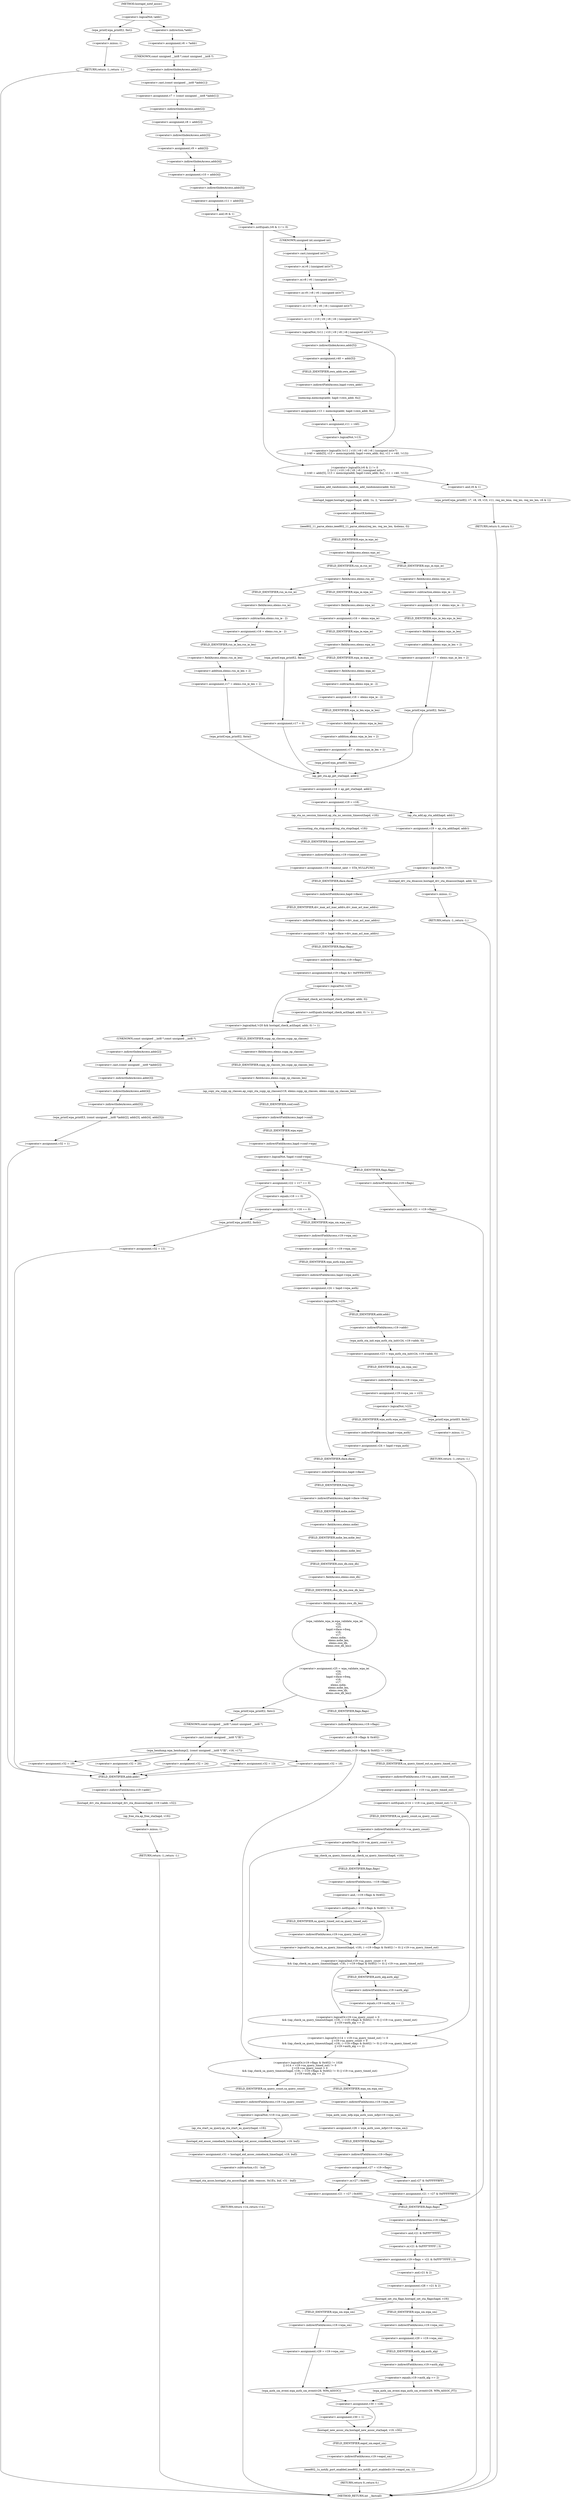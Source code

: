 digraph hostapd_notif_assoc {  
"1000175" [label = "(<operator>.logicalNot,!addr)" ]
"1000178" [label = "(wpa_printf,wpa_printf(2, fmt))" ]
"1000181" [label = "(RETURN,return -1;,return -1;)" ]
"1000182" [label = "(<operator>.minus,-1)" ]
"1000184" [label = "(<operator>.assignment,v6 = *addr)" ]
"1000186" [label = "(<operator>.indirection,*addr)" ]
"1000188" [label = "(<operator>.assignment,v7 = (const unsigned __int8 *)addr[1])" ]
"1000190" [label = "(<operator>.cast,(const unsigned __int8 *)addr[1])" ]
"1000191" [label = "(UNKNOWN,const unsigned __int8 *,const unsigned __int8 *)" ]
"1000192" [label = "(<operator>.indirectIndexAccess,addr[1])" ]
"1000195" [label = "(<operator>.assignment,v8 = addr[2])" ]
"1000197" [label = "(<operator>.indirectIndexAccess,addr[2])" ]
"1000200" [label = "(<operator>.assignment,v9 = addr[3])" ]
"1000202" [label = "(<operator>.indirectIndexAccess,addr[3])" ]
"1000205" [label = "(<operator>.assignment,v10 = addr[4])" ]
"1000207" [label = "(<operator>.indirectIndexAccess,addr[4])" ]
"1000210" [label = "(<operator>.assignment,v11 = addr[5])" ]
"1000212" [label = "(<operator>.indirectIndexAccess,addr[5])" ]
"1000216" [label = "(<operator>.logicalOr,(v6 & 1) != 0\n    || !(v11 | v10 | v9 | v8 | v6 | (unsigned int)v7)\n    || (v40 = addr[5], v13 = memcmp(addr, hapd->own_addr, 6u), v11 = v40, !v13))" ]
"1000217" [label = "(<operator>.notEquals,(v6 & 1) != 0)" ]
"1000218" [label = "(<operator>.and,v6 & 1)" ]
"1000222" [label = "(<operator>.logicalOr,!(v11 | v10 | v9 | v8 | v6 | (unsigned int)v7)\n    || (v40 = addr[5], v13 = memcmp(addr, hapd->own_addr, 6u), v11 = v40, !v13))" ]
"1000223" [label = "(<operator>.logicalNot,!(v11 | v10 | v9 | v8 | v6 | (unsigned int)v7))" ]
"1000224" [label = "(<operator>.or,v11 | v10 | v9 | v8 | v6 | (unsigned int)v7)" ]
"1000226" [label = "(<operator>.or,v10 | v9 | v8 | v6 | (unsigned int)v7)" ]
"1000228" [label = "(<operator>.or,v9 | v8 | v6 | (unsigned int)v7)" ]
"1000230" [label = "(<operator>.or,v8 | v6 | (unsigned int)v7)" ]
"1000232" [label = "(<operator>.or,v6 | (unsigned int)v7)" ]
"1000234" [label = "(<operator>.cast,(unsigned int)v7)" ]
"1000235" [label = "(UNKNOWN,unsigned int,unsigned int)" ]
"1000238" [label = "(<operator>.assignment,v40 = addr[5])" ]
"1000240" [label = "(<operator>.indirectIndexAccess,addr[5])" ]
"1000244" [label = "(<operator>.assignment,v13 = memcmp(addr, hapd->own_addr, 6u))" ]
"1000246" [label = "(memcmp,memcmp(addr, hapd->own_addr, 6u))" ]
"1000248" [label = "(<operator>.indirectFieldAccess,hapd->own_addr)" ]
"1000250" [label = "(FIELD_IDENTIFIER,own_addr,own_addr)" ]
"1000253" [label = "(<operator>.assignment,v11 = v40)" ]
"1000256" [label = "(<operator>.logicalNot,!v13)" ]
"1000259" [label = "(wpa_printf,wpa_printf(2, v7, v8, v9, v10, v11, req_ies_lena, req_ies, req_ies_len, v6 & 1))" ]
"1000269" [label = "(<operator>.and,v6 & 1)" ]
"1000272" [label = "(RETURN,return 0;,return 0;)" ]
"1000274" [label = "(random_add_randomness,random_add_randomness(addr, 6u))" ]
"1000277" [label = "(hostapd_logger,hostapd_logger(hapd, addr, 1u, 2, \"associated\"))" ]
"1000283" [label = "(ieee802_11_parse_elems,ieee802_11_parse_elems(req_ies, req_ies_len, &elems, 0))" ]
"1000286" [label = "(<operator>.addressOf,&elems)" ]
"1000290" [label = "(<operator>.fieldAccess,elems.wps_ie)" ]
"1000292" [label = "(FIELD_IDENTIFIER,wps_ie,wps_ie)" ]
"1000294" [label = "(<operator>.assignment,v16 = elems.wps_ie - 2)" ]
"1000296" [label = "(<operator>.subtraction,elems.wps_ie - 2)" ]
"1000297" [label = "(<operator>.fieldAccess,elems.wps_ie)" ]
"1000299" [label = "(FIELD_IDENTIFIER,wps_ie,wps_ie)" ]
"1000301" [label = "(<operator>.assignment,v17 = elems.wps_ie_len + 2)" ]
"1000303" [label = "(<operator>.addition,elems.wps_ie_len + 2)" ]
"1000304" [label = "(<operator>.fieldAccess,elems.wps_ie_len)" ]
"1000306" [label = "(FIELD_IDENTIFIER,wps_ie_len,wps_ie_len)" ]
"1000308" [label = "(wpa_printf,wpa_printf(2, fmta))" ]
"1000313" [label = "(<operator>.fieldAccess,elems.rsn_ie)" ]
"1000315" [label = "(FIELD_IDENTIFIER,rsn_ie,rsn_ie)" ]
"1000317" [label = "(<operator>.assignment,v16 = elems.rsn_ie - 2)" ]
"1000319" [label = "(<operator>.subtraction,elems.rsn_ie - 2)" ]
"1000320" [label = "(<operator>.fieldAccess,elems.rsn_ie)" ]
"1000322" [label = "(FIELD_IDENTIFIER,rsn_ie,rsn_ie)" ]
"1000324" [label = "(<operator>.assignment,v17 = elems.rsn_ie_len + 2)" ]
"1000326" [label = "(<operator>.addition,elems.rsn_ie_len + 2)" ]
"1000327" [label = "(<operator>.fieldAccess,elems.rsn_ie_len)" ]
"1000329" [label = "(FIELD_IDENTIFIER,rsn_ie_len,rsn_ie_len)" ]
"1000331" [label = "(wpa_printf,wpa_printf(2, fmta))" ]
"1000336" [label = "(<operator>.assignment,v16 = elems.wpa_ie)" ]
"1000338" [label = "(<operator>.fieldAccess,elems.wpa_ie)" ]
"1000340" [label = "(FIELD_IDENTIFIER,wpa_ie,wpa_ie)" ]
"1000342" [label = "(<operator>.fieldAccess,elems.wpa_ie)" ]
"1000344" [label = "(FIELD_IDENTIFIER,wpa_ie,wpa_ie)" ]
"1000346" [label = "(<operator>.assignment,v16 = elems.wpa_ie - 2)" ]
"1000348" [label = "(<operator>.subtraction,elems.wpa_ie - 2)" ]
"1000349" [label = "(<operator>.fieldAccess,elems.wpa_ie)" ]
"1000351" [label = "(FIELD_IDENTIFIER,wpa_ie,wpa_ie)" ]
"1000353" [label = "(<operator>.assignment,v17 = elems.wpa_ie_len + 2)" ]
"1000355" [label = "(<operator>.addition,elems.wpa_ie_len + 2)" ]
"1000356" [label = "(<operator>.fieldAccess,elems.wpa_ie_len)" ]
"1000358" [label = "(FIELD_IDENTIFIER,wpa_ie_len,wpa_ie_len)" ]
"1000360" [label = "(wpa_printf,wpa_printf(2, fmta))" ]
"1000365" [label = "(wpa_printf,wpa_printf(2, fmta))" ]
"1000368" [label = "(<operator>.assignment,v17 = 0)" ]
"1000371" [label = "(<operator>.assignment,v18 = ap_get_sta(hapd, addr))" ]
"1000373" [label = "(ap_get_sta,ap_get_sta(hapd, addr))" ]
"1000376" [label = "(<operator>.assignment,v19 = v18)" ]
"1000382" [label = "(ap_sta_no_session_timeout,ap_sta_no_session_timeout(hapd, v18))" ]
"1000385" [label = "(accounting_sta_stop,accounting_sta_stop(hapd, v19))" ]
"1000388" [label = "(<operator>.assignment,v19->timeout_next = STA_NULLFUNC)" ]
"1000389" [label = "(<operator>.indirectFieldAccess,v19->timeout_next)" ]
"1000391" [label = "(FIELD_IDENTIFIER,timeout_next,timeout_next)" ]
"1000395" [label = "(<operator>.assignment,v19 = ap_sta_add(hapd, addr))" ]
"1000397" [label = "(ap_sta_add,ap_sta_add(hapd, addr))" ]
"1000401" [label = "(<operator>.logicalNot,!v19)" ]
"1000404" [label = "(hostapd_drv_sta_disassoc,hostapd_drv_sta_disassoc(hapd, addr, 5))" ]
"1000408" [label = "(RETURN,return -1;,return -1;)" ]
"1000409" [label = "(<operator>.minus,-1)" ]
"1000411" [label = "(<operator>.assignment,v20 = hapd->iface->drv_max_acl_mac_addrs)" ]
"1000413" [label = "(<operator>.indirectFieldAccess,hapd->iface->drv_max_acl_mac_addrs)" ]
"1000414" [label = "(<operator>.indirectFieldAccess,hapd->iface)" ]
"1000416" [label = "(FIELD_IDENTIFIER,iface,iface)" ]
"1000417" [label = "(FIELD_IDENTIFIER,drv_max_acl_mac_addrs,drv_max_acl_mac_addrs)" ]
"1000418" [label = "(<operators>.assignmentAnd,v19->flags &= 0xFFFECFFF)" ]
"1000419" [label = "(<operator>.indirectFieldAccess,v19->flags)" ]
"1000421" [label = "(FIELD_IDENTIFIER,flags,flags)" ]
"1000424" [label = "(<operator>.logicalAnd,!v20 && hostapd_check_acl(hapd, addr, 0) != 1)" ]
"1000425" [label = "(<operator>.logicalNot,!v20)" ]
"1000427" [label = "(<operator>.notEquals,hostapd_check_acl(hapd, addr, 0) != 1)" ]
"1000428" [label = "(hostapd_check_acl,hostapd_check_acl(hapd, addr, 0))" ]
"1000434" [label = "(wpa_printf,wpa_printf(3, (const unsigned __int8 *)addr[2], addr[3], addr[4], addr[5]))" ]
"1000436" [label = "(<operator>.cast,(const unsigned __int8 *)addr[2])" ]
"1000437" [label = "(UNKNOWN,const unsigned __int8 *,const unsigned __int8 *)" ]
"1000438" [label = "(<operator>.indirectIndexAccess,addr[2])" ]
"1000441" [label = "(<operator>.indirectIndexAccess,addr[3])" ]
"1000444" [label = "(<operator>.indirectIndexAccess,addr[4])" ]
"1000447" [label = "(<operator>.indirectIndexAccess,addr[5])" ]
"1000450" [label = "(<operator>.assignment,v32 = 1)" ]
"1000454" [label = "(hostapd_drv_sta_disassoc,hostapd_drv_sta_disassoc(hapd, v19->addr, v32))" ]
"1000456" [label = "(<operator>.indirectFieldAccess,v19->addr)" ]
"1000458" [label = "(FIELD_IDENTIFIER,addr,addr)" ]
"1000460" [label = "(ap_free_sta,ap_free_sta(hapd, v19))" ]
"1000463" [label = "(RETURN,return -1;,return -1;)" ]
"1000464" [label = "(<operator>.minus,-1)" ]
"1000466" [label = "(ap_copy_sta_supp_op_classes,ap_copy_sta_supp_op_classes(v19, elems.supp_op_classes, elems.supp_op_classes_len))" ]
"1000468" [label = "(<operator>.fieldAccess,elems.supp_op_classes)" ]
"1000470" [label = "(FIELD_IDENTIFIER,supp_op_classes,supp_op_classes)" ]
"1000471" [label = "(<operator>.fieldAccess,elems.supp_op_classes_len)" ]
"1000473" [label = "(FIELD_IDENTIFIER,supp_op_classes_len,supp_op_classes_len)" ]
"1000475" [label = "(<operator>.logicalNot,!hapd->conf->wpa)" ]
"1000476" [label = "(<operator>.indirectFieldAccess,hapd->conf->wpa)" ]
"1000477" [label = "(<operator>.indirectFieldAccess,hapd->conf)" ]
"1000479" [label = "(FIELD_IDENTIFIER,conf,conf)" ]
"1000480" [label = "(FIELD_IDENTIFIER,wpa,wpa)" ]
"1000482" [label = "(<operator>.assignment,v21 = v19->flags)" ]
"1000484" [label = "(<operator>.indirectFieldAccess,v19->flags)" ]
"1000486" [label = "(FIELD_IDENTIFIER,flags,flags)" ]
"1000488" [label = "(<operator>.assignment,v22 = v17 == 0)" ]
"1000490" [label = "(<operator>.equals,v17 == 0)" ]
"1000495" [label = "(<operator>.assignment,v22 = v16 == 0)" ]
"1000497" [label = "(<operator>.equals,v16 == 0)" ]
"1000503" [label = "(wpa_printf,wpa_printf(2, fmtb))" ]
"1000506" [label = "(<operator>.assignment,v32 = 13)" ]
"1000510" [label = "(<operator>.assignment,v23 = v19->wpa_sm)" ]
"1000512" [label = "(<operator>.indirectFieldAccess,v19->wpa_sm)" ]
"1000514" [label = "(FIELD_IDENTIFIER,wpa_sm,wpa_sm)" ]
"1000515" [label = "(<operator>.assignment,v24 = hapd->wpa_auth)" ]
"1000517" [label = "(<operator>.indirectFieldAccess,hapd->wpa_auth)" ]
"1000519" [label = "(FIELD_IDENTIFIER,wpa_auth,wpa_auth)" ]
"1000521" [label = "(<operator>.logicalNot,!v23)" ]
"1000524" [label = "(<operator>.assignment,v23 = wpa_auth_sta_init(v24, v19->addr, 0))" ]
"1000526" [label = "(wpa_auth_sta_init,wpa_auth_sta_init(v24, v19->addr, 0))" ]
"1000528" [label = "(<operator>.indirectFieldAccess,v19->addr)" ]
"1000530" [label = "(FIELD_IDENTIFIER,addr,addr)" ]
"1000532" [label = "(<operator>.assignment,v19->wpa_sm = v23)" ]
"1000533" [label = "(<operator>.indirectFieldAccess,v19->wpa_sm)" ]
"1000535" [label = "(FIELD_IDENTIFIER,wpa_sm,wpa_sm)" ]
"1000538" [label = "(<operator>.logicalNot,!v23)" ]
"1000541" [label = "(wpa_printf,wpa_printf(5, fmtb))" ]
"1000544" [label = "(RETURN,return -1;,return -1;)" ]
"1000545" [label = "(<operator>.minus,-1)" ]
"1000547" [label = "(<operator>.assignment,v24 = hapd->wpa_auth)" ]
"1000549" [label = "(<operator>.indirectFieldAccess,hapd->wpa_auth)" ]
"1000551" [label = "(FIELD_IDENTIFIER,wpa_auth,wpa_auth)" ]
"1000552" [label = "(<operator>.assignment,v25 = wpa_validate_wpa_ie(\n          v24,\n          v23,\n          hapd->iface->freq,\n          v16,\n          v17,\n          elems.mdie,\n          elems.mdie_len,\n          elems.owe_dh,\n          elems.owe_dh_len))" ]
"1000554" [label = "(wpa_validate_wpa_ie,wpa_validate_wpa_ie(\n          v24,\n          v23,\n          hapd->iface->freq,\n          v16,\n          v17,\n          elems.mdie,\n          elems.mdie_len,\n          elems.owe_dh,\n          elems.owe_dh_len))" ]
"1000557" [label = "(<operator>.indirectFieldAccess,hapd->iface->freq)" ]
"1000558" [label = "(<operator>.indirectFieldAccess,hapd->iface)" ]
"1000560" [label = "(FIELD_IDENTIFIER,iface,iface)" ]
"1000561" [label = "(FIELD_IDENTIFIER,freq,freq)" ]
"1000564" [label = "(<operator>.fieldAccess,elems.mdie)" ]
"1000566" [label = "(FIELD_IDENTIFIER,mdie,mdie)" ]
"1000567" [label = "(<operator>.fieldAccess,elems.mdie_len)" ]
"1000569" [label = "(FIELD_IDENTIFIER,mdie_len,mdie_len)" ]
"1000570" [label = "(<operator>.fieldAccess,elems.owe_dh)" ]
"1000572" [label = "(FIELD_IDENTIFIER,owe_dh,owe_dh)" ]
"1000573" [label = "(<operator>.fieldAccess,elems.owe_dh_len)" ]
"1000575" [label = "(FIELD_IDENTIFIER,owe_dh_len,owe_dh_len)" ]
"1000579" [label = "(wpa_printf,wpa_printf(2, fmtc))" ]
"1000582" [label = "(wpa_hexdump,wpa_hexdump(2, (const unsigned __int8 *)\"IE\", v16, v17))" ]
"1000584" [label = "(<operator>.cast,(const unsigned __int8 *)\"IE\")" ]
"1000585" [label = "(UNKNOWN,const unsigned __int8 *,const unsigned __int8 *)" ]
"1000593" [label = "(<operator>.assignment,v32 = 18)" ]
"1000598" [label = "(<operator>.assignment,v32 = 19)" ]
"1000603" [label = "(<operator>.assignment,v32 = 20)" ]
"1000608" [label = "(<operator>.assignment,v32 = 24)" ]
"1000613" [label = "(<operator>.assignment,v32 = 13)" ]
"1000619" [label = "(<operator>.logicalOr,(v19->flags & 0x402) != 1026\n    || (v14 = v19->sa_query_timed_out) != 0\n    || v19->sa_query_count > 0\n    && ((ap_check_sa_query_timeout(hapd, v19), (~v19->flags & 0x402) != 0) || v19->sa_query_timed_out)\n    || v19->auth_alg == 2)" ]
"1000620" [label = "(<operator>.notEquals,(v19->flags & 0x402) != 1026)" ]
"1000621" [label = "(<operator>.and,v19->flags & 0x402)" ]
"1000622" [label = "(<operator>.indirectFieldAccess,v19->flags)" ]
"1000624" [label = "(FIELD_IDENTIFIER,flags,flags)" ]
"1000627" [label = "(<operator>.logicalOr,(v14 = v19->sa_query_timed_out) != 0\n    || v19->sa_query_count > 0\n    && ((ap_check_sa_query_timeout(hapd, v19), (~v19->flags & 0x402) != 0) || v19->sa_query_timed_out)\n    || v19->auth_alg == 2)" ]
"1000628" [label = "(<operator>.notEquals,(v14 = v19->sa_query_timed_out) != 0)" ]
"1000629" [label = "(<operator>.assignment,v14 = v19->sa_query_timed_out)" ]
"1000631" [label = "(<operator>.indirectFieldAccess,v19->sa_query_timed_out)" ]
"1000633" [label = "(FIELD_IDENTIFIER,sa_query_timed_out,sa_query_timed_out)" ]
"1000635" [label = "(<operator>.logicalOr,v19->sa_query_count > 0\n    && ((ap_check_sa_query_timeout(hapd, v19), (~v19->flags & 0x402) != 0) || v19->sa_query_timed_out)\n    || v19->auth_alg == 2)" ]
"1000636" [label = "(<operator>.logicalAnd,v19->sa_query_count > 0\n    && ((ap_check_sa_query_timeout(hapd, v19), (~v19->flags & 0x402) != 0) || v19->sa_query_timed_out))" ]
"1000637" [label = "(<operator>.greaterThan,v19->sa_query_count > 0)" ]
"1000638" [label = "(<operator>.indirectFieldAccess,v19->sa_query_count)" ]
"1000640" [label = "(FIELD_IDENTIFIER,sa_query_count,sa_query_count)" ]
"1000642" [label = "(<operator>.logicalOr,(ap_check_sa_query_timeout(hapd, v19), (~v19->flags & 0x402) != 0) || v19->sa_query_timed_out)" ]
"1000644" [label = "(ap_check_sa_query_timeout,ap_check_sa_query_timeout(hapd, v19))" ]
"1000647" [label = "(<operator>.notEquals,(~v19->flags & 0x402) != 0)" ]
"1000648" [label = "(<operator>.and,~v19->flags & 0x402)" ]
"1000649" [label = "(<operator>.indirectFieldAccess,~v19->flags)" ]
"1000651" [label = "(FIELD_IDENTIFIER,flags,flags)" ]
"1000654" [label = "(<operator>.indirectFieldAccess,v19->sa_query_timed_out)" ]
"1000656" [label = "(FIELD_IDENTIFIER,sa_query_timed_out,sa_query_timed_out)" ]
"1000657" [label = "(<operator>.equals,v19->auth_alg == 2)" ]
"1000658" [label = "(<operator>.indirectFieldAccess,v19->auth_alg)" ]
"1000660" [label = "(FIELD_IDENTIFIER,auth_alg,auth_alg)" ]
"1000663" [label = "(<operator>.assignment,v26 = wpa_auth_uses_mfp(v19->wpa_sm))" ]
"1000665" [label = "(wpa_auth_uses_mfp,wpa_auth_uses_mfp(v19->wpa_sm))" ]
"1000666" [label = "(<operator>.indirectFieldAccess,v19->wpa_sm)" ]
"1000668" [label = "(FIELD_IDENTIFIER,wpa_sm,wpa_sm)" ]
"1000669" [label = "(<operator>.assignment,v27 = v19->flags)" ]
"1000671" [label = "(<operator>.indirectFieldAccess,v19->flags)" ]
"1000673" [label = "(FIELD_IDENTIFIER,flags,flags)" ]
"1000676" [label = "(<operator>.assignment,v21 = v27 | 0x400)" ]
"1000678" [label = "(<operator>.or,v27 | 0x400)" ]
"1000682" [label = "(<operator>.assignment,v21 = v27 & 0xFFFFFBFF)" ]
"1000684" [label = "(<operator>.and,v27 & 0xFFFFFBFF)" ]
"1000688" [label = "(<operator>.assignment,v19->flags = v21 & 0xFFF7FFFF | 3)" ]
"1000689" [label = "(<operator>.indirectFieldAccess,v19->flags)" ]
"1000691" [label = "(FIELD_IDENTIFIER,flags,flags)" ]
"1000692" [label = "(<operator>.or,v21 & 0xFFF7FFFF | 3)" ]
"1000693" [label = "(<operator>.and,v21 & 0xFFF7FFFF)" ]
"1000697" [label = "(<operator>.assignment,v28 = v21 & 2)" ]
"1000699" [label = "(<operator>.and,v21 & 2)" ]
"1000702" [label = "(hostapd_set_sta_flags,hostapd_set_sta_flags(hapd, v19))" ]
"1000708" [label = "(<operator>.assignment,v29 = v19->wpa_sm)" ]
"1000710" [label = "(<operator>.indirectFieldAccess,v19->wpa_sm)" ]
"1000712" [label = "(FIELD_IDENTIFIER,wpa_sm,wpa_sm)" ]
"1000714" [label = "(<operator>.equals,v19->auth_alg == 2)" ]
"1000715" [label = "(<operator>.indirectFieldAccess,v19->auth_alg)" ]
"1000717" [label = "(FIELD_IDENTIFIER,auth_alg,auth_alg)" ]
"1000720" [label = "(wpa_auth_sm_event,wpa_auth_sm_event(v29, WPA_ASSOC_FT))" ]
"1000726" [label = "(<operator>.assignment,v29 = v19->wpa_sm)" ]
"1000728" [label = "(<operator>.indirectFieldAccess,v19->wpa_sm)" ]
"1000730" [label = "(FIELD_IDENTIFIER,wpa_sm,wpa_sm)" ]
"1000731" [label = "(wpa_auth_sm_event,wpa_auth_sm_event(v29, WPA_ASSOC))" ]
"1000735" [label = "(<operator>.assignment,v30 = v28)" ]
"1000740" [label = "(<operator>.assignment,v30 = 1)" ]
"1000743" [label = "(hostapd_new_assoc_sta,hostapd_new_assoc_sta(hapd, v19, v30))" ]
"1000747" [label = "(ieee802_1x_notify_port_enabled,ieee802_1x_notify_port_enabled(v19->eapol_sm, 1))" ]
"1000748" [label = "(<operator>.indirectFieldAccess,v19->eapol_sm)" ]
"1000750" [label = "(FIELD_IDENTIFIER,eapol_sm,eapol_sm)" ]
"1000752" [label = "(RETURN,return 0;,return 0;)" ]
"1000755" [label = "(<operator>.logicalNot,!v19->sa_query_count)" ]
"1000756" [label = "(<operator>.indirectFieldAccess,v19->sa_query_count)" ]
"1000758" [label = "(FIELD_IDENTIFIER,sa_query_count,sa_query_count)" ]
"1000759" [label = "(ap_sta_start_sa_query,ap_sta_start_sa_query(hapd, v19))" ]
"1000762" [label = "(<operator>.assignment,v31 = hostapd_eid_assoc_comeback_time(hapd, v19, buf))" ]
"1000764" [label = "(hostapd_eid_assoc_comeback_time,hostapd_eid_assoc_comeback_time(hapd, v19, buf))" ]
"1000768" [label = "(hostapd_sta_assoc,hostapd_sta_assoc(hapd, addr, reassoc, 0x1Eu, buf, v31 - buf))" ]
"1000774" [label = "(<operator>.subtraction,v31 - buf)" ]
"1000777" [label = "(RETURN,return v14;,return v14;)" ]
"1000134" [label = "(METHOD,hostapd_notif_assoc)" ]
"1000779" [label = "(METHOD_RETURN,int __fastcall)" ]
  "1000175" -> "1000178" 
  "1000175" -> "1000186" 
  "1000178" -> "1000182" 
  "1000181" -> "1000779" 
  "1000182" -> "1000181" 
  "1000184" -> "1000191" 
  "1000186" -> "1000184" 
  "1000188" -> "1000197" 
  "1000190" -> "1000188" 
  "1000191" -> "1000192" 
  "1000192" -> "1000190" 
  "1000195" -> "1000202" 
  "1000197" -> "1000195" 
  "1000200" -> "1000207" 
  "1000202" -> "1000200" 
  "1000205" -> "1000212" 
  "1000207" -> "1000205" 
  "1000210" -> "1000218" 
  "1000212" -> "1000210" 
  "1000216" -> "1000269" 
  "1000216" -> "1000274" 
  "1000217" -> "1000216" 
  "1000217" -> "1000235" 
  "1000218" -> "1000217" 
  "1000222" -> "1000216" 
  "1000223" -> "1000222" 
  "1000223" -> "1000240" 
  "1000224" -> "1000223" 
  "1000226" -> "1000224" 
  "1000228" -> "1000226" 
  "1000230" -> "1000228" 
  "1000232" -> "1000230" 
  "1000234" -> "1000232" 
  "1000235" -> "1000234" 
  "1000238" -> "1000250" 
  "1000240" -> "1000238" 
  "1000244" -> "1000253" 
  "1000246" -> "1000244" 
  "1000248" -> "1000246" 
  "1000250" -> "1000248" 
  "1000253" -> "1000256" 
  "1000256" -> "1000222" 
  "1000259" -> "1000272" 
  "1000269" -> "1000259" 
  "1000272" -> "1000779" 
  "1000274" -> "1000277" 
  "1000277" -> "1000286" 
  "1000283" -> "1000292" 
  "1000286" -> "1000283" 
  "1000290" -> "1000299" 
  "1000290" -> "1000315" 
  "1000292" -> "1000290" 
  "1000294" -> "1000306" 
  "1000296" -> "1000294" 
  "1000297" -> "1000296" 
  "1000299" -> "1000297" 
  "1000301" -> "1000308" 
  "1000303" -> "1000301" 
  "1000304" -> "1000303" 
  "1000306" -> "1000304" 
  "1000308" -> "1000373" 
  "1000313" -> "1000322" 
  "1000313" -> "1000340" 
  "1000315" -> "1000313" 
  "1000317" -> "1000329" 
  "1000319" -> "1000317" 
  "1000320" -> "1000319" 
  "1000322" -> "1000320" 
  "1000324" -> "1000331" 
  "1000326" -> "1000324" 
  "1000327" -> "1000326" 
  "1000329" -> "1000327" 
  "1000331" -> "1000373" 
  "1000336" -> "1000344" 
  "1000338" -> "1000336" 
  "1000340" -> "1000338" 
  "1000342" -> "1000351" 
  "1000342" -> "1000365" 
  "1000344" -> "1000342" 
  "1000346" -> "1000358" 
  "1000348" -> "1000346" 
  "1000349" -> "1000348" 
  "1000351" -> "1000349" 
  "1000353" -> "1000360" 
  "1000355" -> "1000353" 
  "1000356" -> "1000355" 
  "1000358" -> "1000356" 
  "1000360" -> "1000373" 
  "1000365" -> "1000368" 
  "1000368" -> "1000373" 
  "1000371" -> "1000376" 
  "1000373" -> "1000371" 
  "1000376" -> "1000382" 
  "1000376" -> "1000397" 
  "1000382" -> "1000385" 
  "1000385" -> "1000391" 
  "1000388" -> "1000416" 
  "1000389" -> "1000388" 
  "1000391" -> "1000389" 
  "1000395" -> "1000401" 
  "1000397" -> "1000395" 
  "1000401" -> "1000404" 
  "1000401" -> "1000416" 
  "1000404" -> "1000409" 
  "1000408" -> "1000779" 
  "1000409" -> "1000408" 
  "1000411" -> "1000421" 
  "1000413" -> "1000411" 
  "1000414" -> "1000417" 
  "1000416" -> "1000414" 
  "1000417" -> "1000413" 
  "1000418" -> "1000425" 
  "1000419" -> "1000418" 
  "1000421" -> "1000419" 
  "1000424" -> "1000437" 
  "1000424" -> "1000470" 
  "1000425" -> "1000424" 
  "1000425" -> "1000428" 
  "1000427" -> "1000424" 
  "1000428" -> "1000427" 
  "1000434" -> "1000450" 
  "1000436" -> "1000441" 
  "1000437" -> "1000438" 
  "1000438" -> "1000436" 
  "1000441" -> "1000444" 
  "1000444" -> "1000447" 
  "1000447" -> "1000434" 
  "1000450" -> "1000458" 
  "1000454" -> "1000460" 
  "1000456" -> "1000454" 
  "1000458" -> "1000456" 
  "1000460" -> "1000464" 
  "1000463" -> "1000779" 
  "1000464" -> "1000463" 
  "1000466" -> "1000479" 
  "1000468" -> "1000473" 
  "1000470" -> "1000468" 
  "1000471" -> "1000466" 
  "1000473" -> "1000471" 
  "1000475" -> "1000486" 
  "1000475" -> "1000490" 
  "1000476" -> "1000475" 
  "1000477" -> "1000480" 
  "1000479" -> "1000477" 
  "1000480" -> "1000476" 
  "1000482" -> "1000691" 
  "1000484" -> "1000482" 
  "1000486" -> "1000484" 
  "1000488" -> "1000497" 
  "1000488" -> "1000503" 
  "1000488" -> "1000514" 
  "1000490" -> "1000488" 
  "1000495" -> "1000503" 
  "1000495" -> "1000514" 
  "1000497" -> "1000495" 
  "1000503" -> "1000506" 
  "1000506" -> "1000458" 
  "1000510" -> "1000519" 
  "1000512" -> "1000510" 
  "1000514" -> "1000512" 
  "1000515" -> "1000521" 
  "1000517" -> "1000515" 
  "1000519" -> "1000517" 
  "1000521" -> "1000530" 
  "1000521" -> "1000560" 
  "1000524" -> "1000535" 
  "1000526" -> "1000524" 
  "1000528" -> "1000526" 
  "1000530" -> "1000528" 
  "1000532" -> "1000538" 
  "1000533" -> "1000532" 
  "1000535" -> "1000533" 
  "1000538" -> "1000541" 
  "1000538" -> "1000551" 
  "1000541" -> "1000545" 
  "1000544" -> "1000779" 
  "1000545" -> "1000544" 
  "1000547" -> "1000560" 
  "1000549" -> "1000547" 
  "1000551" -> "1000549" 
  "1000552" -> "1000579" 
  "1000552" -> "1000624" 
  "1000554" -> "1000552" 
  "1000557" -> "1000566" 
  "1000558" -> "1000561" 
  "1000560" -> "1000558" 
  "1000561" -> "1000557" 
  "1000564" -> "1000569" 
  "1000566" -> "1000564" 
  "1000567" -> "1000572" 
  "1000569" -> "1000567" 
  "1000570" -> "1000575" 
  "1000572" -> "1000570" 
  "1000573" -> "1000554" 
  "1000575" -> "1000573" 
  "1000579" -> "1000585" 
  "1000582" -> "1000593" 
  "1000582" -> "1000598" 
  "1000582" -> "1000603" 
  "1000582" -> "1000608" 
  "1000582" -> "1000613" 
  "1000584" -> "1000582" 
  "1000585" -> "1000584" 
  "1000593" -> "1000458" 
  "1000598" -> "1000458" 
  "1000603" -> "1000458" 
  "1000608" -> "1000458" 
  "1000613" -> "1000458" 
  "1000619" -> "1000668" 
  "1000619" -> "1000758" 
  "1000620" -> "1000619" 
  "1000620" -> "1000633" 
  "1000621" -> "1000620" 
  "1000622" -> "1000621" 
  "1000624" -> "1000622" 
  "1000627" -> "1000619" 
  "1000628" -> "1000627" 
  "1000628" -> "1000640" 
  "1000629" -> "1000628" 
  "1000631" -> "1000629" 
  "1000633" -> "1000631" 
  "1000635" -> "1000627" 
  "1000636" -> "1000635" 
  "1000636" -> "1000660" 
  "1000637" -> "1000636" 
  "1000637" -> "1000644" 
  "1000638" -> "1000637" 
  "1000640" -> "1000638" 
  "1000642" -> "1000636" 
  "1000644" -> "1000651" 
  "1000647" -> "1000642" 
  "1000647" -> "1000656" 
  "1000648" -> "1000647" 
  "1000649" -> "1000648" 
  "1000651" -> "1000649" 
  "1000654" -> "1000642" 
  "1000656" -> "1000654" 
  "1000657" -> "1000635" 
  "1000658" -> "1000657" 
  "1000660" -> "1000658" 
  "1000663" -> "1000673" 
  "1000665" -> "1000663" 
  "1000666" -> "1000665" 
  "1000668" -> "1000666" 
  "1000669" -> "1000678" 
  "1000669" -> "1000684" 
  "1000671" -> "1000669" 
  "1000673" -> "1000671" 
  "1000676" -> "1000691" 
  "1000678" -> "1000676" 
  "1000682" -> "1000691" 
  "1000684" -> "1000682" 
  "1000688" -> "1000699" 
  "1000689" -> "1000693" 
  "1000691" -> "1000689" 
  "1000692" -> "1000688" 
  "1000693" -> "1000692" 
  "1000697" -> "1000702" 
  "1000699" -> "1000697" 
  "1000702" -> "1000712" 
  "1000702" -> "1000730" 
  "1000708" -> "1000717" 
  "1000710" -> "1000708" 
  "1000712" -> "1000710" 
  "1000714" -> "1000720" 
  "1000714" -> "1000731" 
  "1000715" -> "1000714" 
  "1000717" -> "1000715" 
  "1000720" -> "1000735" 
  "1000726" -> "1000731" 
  "1000728" -> "1000726" 
  "1000730" -> "1000728" 
  "1000731" -> "1000735" 
  "1000735" -> "1000740" 
  "1000735" -> "1000743" 
  "1000740" -> "1000743" 
  "1000743" -> "1000750" 
  "1000747" -> "1000752" 
  "1000748" -> "1000747" 
  "1000750" -> "1000748" 
  "1000752" -> "1000779" 
  "1000755" -> "1000759" 
  "1000755" -> "1000764" 
  "1000756" -> "1000755" 
  "1000758" -> "1000756" 
  "1000759" -> "1000764" 
  "1000762" -> "1000774" 
  "1000764" -> "1000762" 
  "1000768" -> "1000777" 
  "1000774" -> "1000768" 
  "1000777" -> "1000779" 
  "1000134" -> "1000175" 
}
